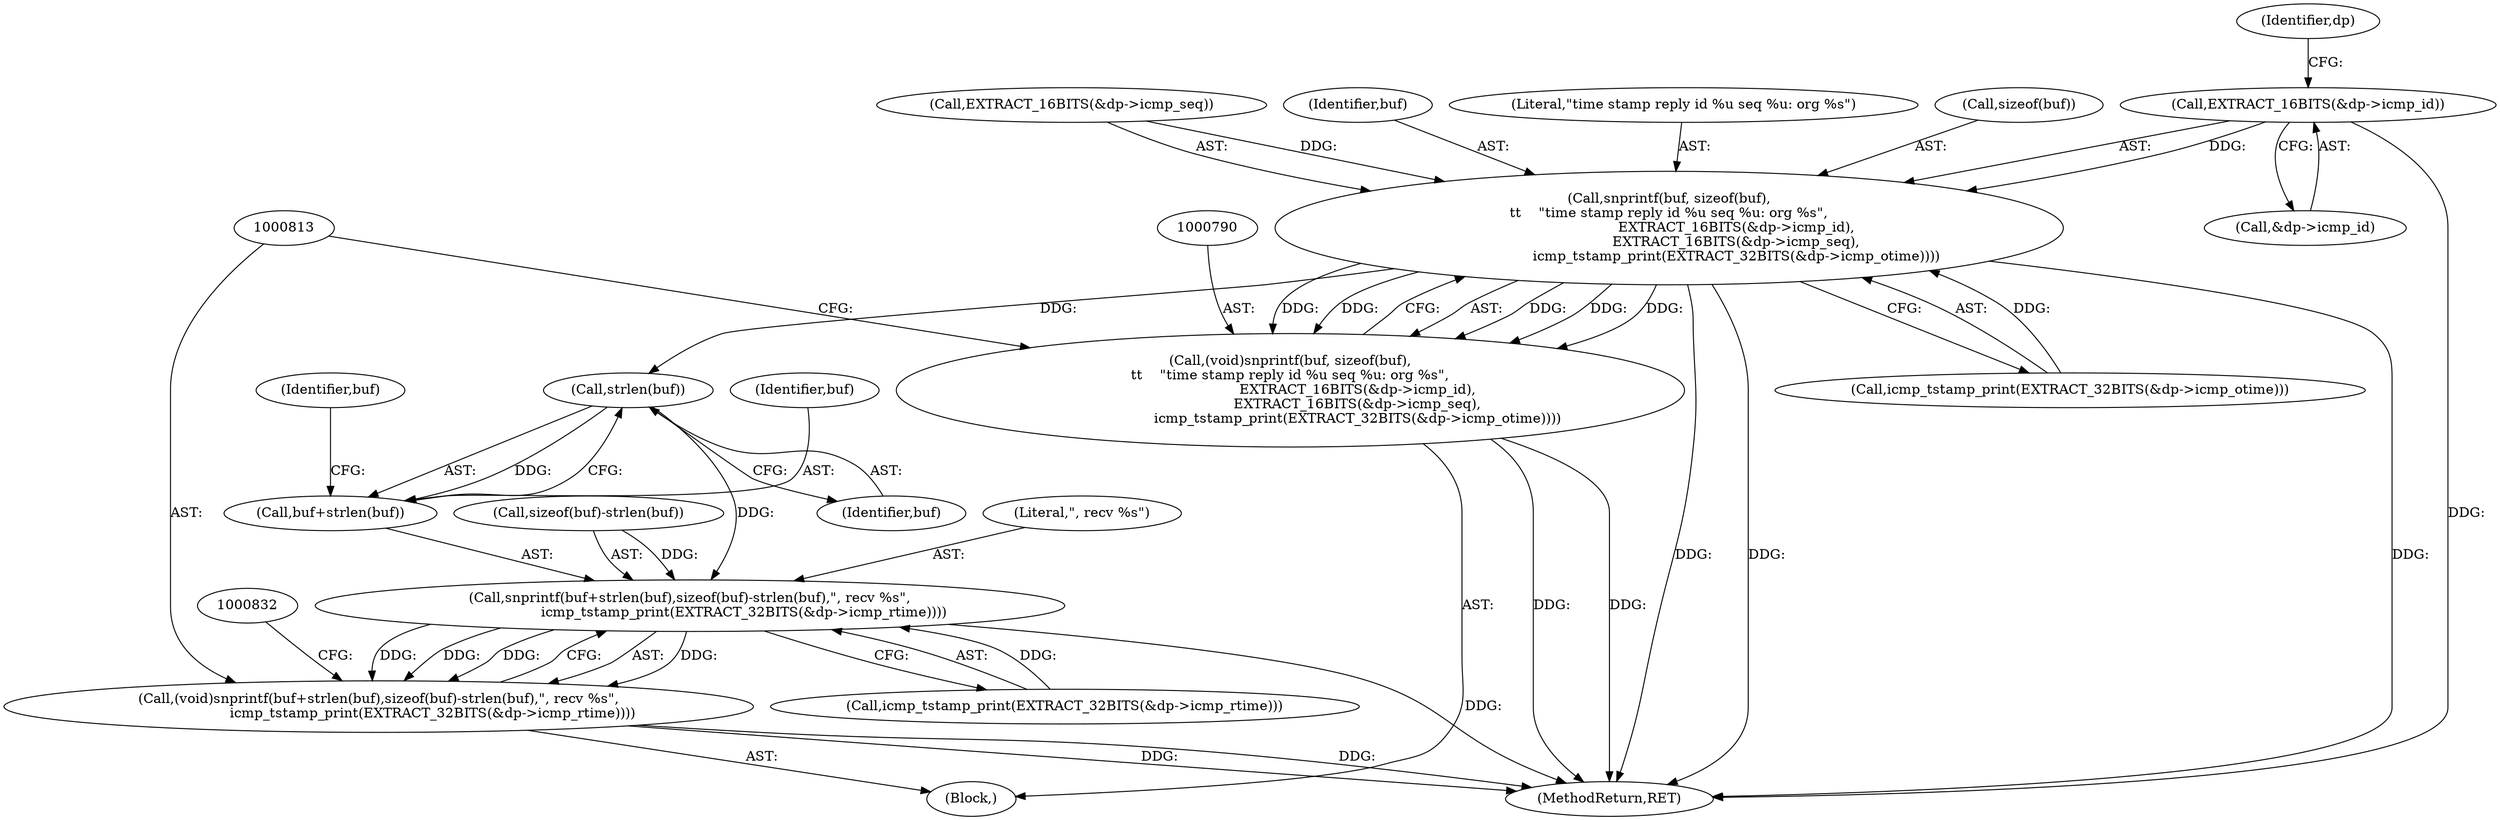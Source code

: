 digraph "0_tcpdump_1a1bce0526a77b62e41531b00f8bb5e21fd4f3a3@pointer" {
"1000796" [label="(Call,EXTRACT_16BITS(&dp->icmp_id))"];
"1000791" [label="(Call,snprintf(buf, sizeof(buf),\n\t\t    \"time stamp reply id %u seq %u: org %s\",\n                               EXTRACT_16BITS(&dp->icmp_id),\n                               EXTRACT_16BITS(&dp->icmp_seq),\n                               icmp_tstamp_print(EXTRACT_32BITS(&dp->icmp_otime))))"];
"1000789" [label="(Call,(void)snprintf(buf, sizeof(buf),\n\t\t    \"time stamp reply id %u seq %u: org %s\",\n                               EXTRACT_16BITS(&dp->icmp_id),\n                               EXTRACT_16BITS(&dp->icmp_seq),\n                               icmp_tstamp_print(EXTRACT_32BITS(&dp->icmp_otime))))"];
"1000817" [label="(Call,strlen(buf))"];
"1000814" [label="(Call,snprintf(buf+strlen(buf),sizeof(buf)-strlen(buf),\", recv %s\",\n                         icmp_tstamp_print(EXTRACT_32BITS(&dp->icmp_rtime))))"];
"1000812" [label="(Call,(void)snprintf(buf+strlen(buf),sizeof(buf)-strlen(buf),\", recv %s\",\n                         icmp_tstamp_print(EXTRACT_32BITS(&dp->icmp_rtime))))"];
"1000815" [label="(Call,buf+strlen(buf))"];
"1000819" [label="(Call,sizeof(buf)-strlen(buf))"];
"1000812" [label="(Call,(void)snprintf(buf+strlen(buf),sizeof(buf)-strlen(buf),\", recv %s\",\n                         icmp_tstamp_print(EXTRACT_32BITS(&dp->icmp_rtime))))"];
"1000792" [label="(Identifier,buf)"];
"1000806" [label="(Call,icmp_tstamp_print(EXTRACT_32BITS(&dp->icmp_otime)))"];
"1000824" [label="(Literal,\", recv %s\")"];
"1000825" [label="(Call,icmp_tstamp_print(EXTRACT_32BITS(&dp->icmp_rtime)))"];
"1000162" [label="(Block,)"];
"1000821" [label="(Identifier,buf)"];
"1000795" [label="(Literal,\"time stamp reply id %u seq %u: org %s\")"];
"1000797" [label="(Call,&dp->icmp_id)"];
"1000793" [label="(Call,sizeof(buf))"];
"1000804" [label="(Identifier,dp)"];
"1000817" [label="(Call,strlen(buf))"];
"1000815" [label="(Call,buf+strlen(buf))"];
"1000816" [label="(Identifier,buf)"];
"1000791" [label="(Call,snprintf(buf, sizeof(buf),\n\t\t    \"time stamp reply id %u seq %u: org %s\",\n                               EXTRACT_16BITS(&dp->icmp_id),\n                               EXTRACT_16BITS(&dp->icmp_seq),\n                               icmp_tstamp_print(EXTRACT_32BITS(&dp->icmp_otime))))"];
"1000796" [label="(Call,EXTRACT_16BITS(&dp->icmp_id))"];
"1000789" [label="(Call,(void)snprintf(buf, sizeof(buf),\n\t\t    \"time stamp reply id %u seq %u: org %s\",\n                               EXTRACT_16BITS(&dp->icmp_id),\n                               EXTRACT_16BITS(&dp->icmp_seq),\n                               icmp_tstamp_print(EXTRACT_32BITS(&dp->icmp_otime))))"];
"1000801" [label="(Call,EXTRACT_16BITS(&dp->icmp_seq))"];
"1000814" [label="(Call,snprintf(buf+strlen(buf),sizeof(buf)-strlen(buf),\", recv %s\",\n                         icmp_tstamp_print(EXTRACT_32BITS(&dp->icmp_rtime))))"];
"1001279" [label="(MethodReturn,RET)"];
"1000818" [label="(Identifier,buf)"];
"1000796" -> "1000791"  [label="AST: "];
"1000796" -> "1000797"  [label="CFG: "];
"1000797" -> "1000796"  [label="AST: "];
"1000804" -> "1000796"  [label="CFG: "];
"1000796" -> "1001279"  [label="DDG: "];
"1000796" -> "1000791"  [label="DDG: "];
"1000791" -> "1000789"  [label="AST: "];
"1000791" -> "1000806"  [label="CFG: "];
"1000792" -> "1000791"  [label="AST: "];
"1000793" -> "1000791"  [label="AST: "];
"1000795" -> "1000791"  [label="AST: "];
"1000801" -> "1000791"  [label="AST: "];
"1000806" -> "1000791"  [label="AST: "];
"1000789" -> "1000791"  [label="CFG: "];
"1000791" -> "1001279"  [label="DDG: "];
"1000791" -> "1001279"  [label="DDG: "];
"1000791" -> "1001279"  [label="DDG: "];
"1000791" -> "1000789"  [label="DDG: "];
"1000791" -> "1000789"  [label="DDG: "];
"1000791" -> "1000789"  [label="DDG: "];
"1000791" -> "1000789"  [label="DDG: "];
"1000791" -> "1000789"  [label="DDG: "];
"1000801" -> "1000791"  [label="DDG: "];
"1000806" -> "1000791"  [label="DDG: "];
"1000791" -> "1000817"  [label="DDG: "];
"1000789" -> "1000162"  [label="AST: "];
"1000790" -> "1000789"  [label="AST: "];
"1000813" -> "1000789"  [label="CFG: "];
"1000789" -> "1001279"  [label="DDG: "];
"1000789" -> "1001279"  [label="DDG: "];
"1000817" -> "1000815"  [label="AST: "];
"1000817" -> "1000818"  [label="CFG: "];
"1000818" -> "1000817"  [label="AST: "];
"1000815" -> "1000817"  [label="CFG: "];
"1000817" -> "1000814"  [label="DDG: "];
"1000817" -> "1000815"  [label="DDG: "];
"1000814" -> "1000812"  [label="AST: "];
"1000814" -> "1000825"  [label="CFG: "];
"1000815" -> "1000814"  [label="AST: "];
"1000819" -> "1000814"  [label="AST: "];
"1000824" -> "1000814"  [label="AST: "];
"1000825" -> "1000814"  [label="AST: "];
"1000812" -> "1000814"  [label="CFG: "];
"1000814" -> "1001279"  [label="DDG: "];
"1000814" -> "1000812"  [label="DDG: "];
"1000814" -> "1000812"  [label="DDG: "];
"1000814" -> "1000812"  [label="DDG: "];
"1000814" -> "1000812"  [label="DDG: "];
"1000819" -> "1000814"  [label="DDG: "];
"1000825" -> "1000814"  [label="DDG: "];
"1000812" -> "1000162"  [label="AST: "];
"1000813" -> "1000812"  [label="AST: "];
"1000832" -> "1000812"  [label="CFG: "];
"1000812" -> "1001279"  [label="DDG: "];
"1000812" -> "1001279"  [label="DDG: "];
"1000816" -> "1000815"  [label="AST: "];
"1000821" -> "1000815"  [label="CFG: "];
}
